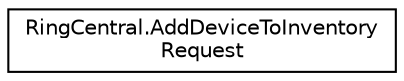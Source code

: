 digraph "Graphical Class Hierarchy"
{
 // LATEX_PDF_SIZE
  edge [fontname="Helvetica",fontsize="10",labelfontname="Helvetica",labelfontsize="10"];
  node [fontname="Helvetica",fontsize="10",shape=record];
  rankdir="LR";
  Node0 [label="RingCentral.AddDeviceToInventory\lRequest",height=0.2,width=0.4,color="black", fillcolor="white", style="filled",URL="$classRingCentral_1_1AddDeviceToInventoryRequest.html",tooltip=" "];
}
